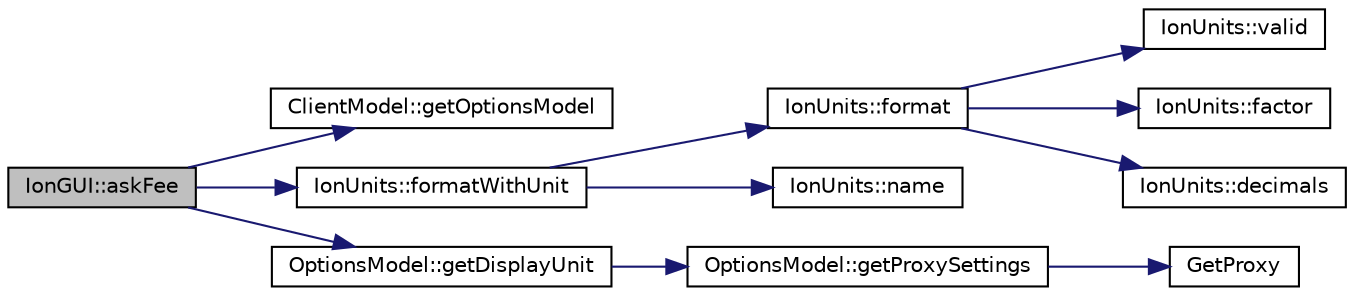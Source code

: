 digraph "IonGUI::askFee"
{
  edge [fontname="Helvetica",fontsize="10",labelfontname="Helvetica",labelfontsize="10"];
  node [fontname="Helvetica",fontsize="10",shape=record];
  rankdir="LR";
  Node150 [label="IonGUI::askFee",height=0.2,width=0.4,color="black", fillcolor="grey75", style="filled", fontcolor="black"];
  Node150 -> Node151 [color="midnightblue",fontsize="10",style="solid",fontname="Helvetica"];
  Node151 [label="ClientModel::getOptionsModel",height=0.2,width=0.4,color="black", fillcolor="white", style="filled",URL="$df/d25/class_client_model.html#ae8da1e2eabfbbcc49a7eed821908bdb6"];
  Node150 -> Node152 [color="midnightblue",fontsize="10",style="solid",fontname="Helvetica"];
  Node152 [label="IonUnits::formatWithUnit",height=0.2,width=0.4,color="black", fillcolor="white", style="filled",URL="$d7/dab/class_ion_units.html#a07052cd4b4b8496b73ffe657432a8624",tooltip="Format as string (with unit) "];
  Node152 -> Node153 [color="midnightblue",fontsize="10",style="solid",fontname="Helvetica"];
  Node153 [label="IonUnits::format",height=0.2,width=0.4,color="black", fillcolor="white", style="filled",URL="$d7/dab/class_ion_units.html#a7cf8cdbd0a24c418ae91b511fac5bee4",tooltip="Format as string. "];
  Node153 -> Node154 [color="midnightblue",fontsize="10",style="solid",fontname="Helvetica"];
  Node154 [label="IonUnits::valid",height=0.2,width=0.4,color="black", fillcolor="white", style="filled",URL="$d7/dab/class_ion_units.html#a23c5b1306ed473dbb2375a6675a2ce13",tooltip="Is unit ID valid? "];
  Node153 -> Node155 [color="midnightblue",fontsize="10",style="solid",fontname="Helvetica"];
  Node155 [label="IonUnits::factor",height=0.2,width=0.4,color="black", fillcolor="white", style="filled",URL="$d7/dab/class_ion_units.html#a210814a200496caf63083ed4abd1bd24",tooltip="Number of Satoshis (1e-8) per unit. "];
  Node153 -> Node156 [color="midnightblue",fontsize="10",style="solid",fontname="Helvetica"];
  Node156 [label="IonUnits::decimals",height=0.2,width=0.4,color="black", fillcolor="white", style="filled",URL="$d7/dab/class_ion_units.html#a5e9c7a5b666b858c171760273c51c9d7",tooltip="Number of decimals left. "];
  Node152 -> Node157 [color="midnightblue",fontsize="10",style="solid",fontname="Helvetica"];
  Node157 [label="IonUnits::name",height=0.2,width=0.4,color="black", fillcolor="white", style="filled",URL="$d7/dab/class_ion_units.html#a5bb4881389b09aeeb0bc235e87e0a42f",tooltip="Short name. "];
  Node150 -> Node158 [color="midnightblue",fontsize="10",style="solid",fontname="Helvetica"];
  Node158 [label="OptionsModel::getDisplayUnit",height=0.2,width=0.4,color="black", fillcolor="white", style="filled",URL="$da/d1f/class_options_model.html#a3b6e4d4ef42be3aaba315b8cd14f468e"];
  Node158 -> Node159 [color="midnightblue",fontsize="10",style="solid",fontname="Helvetica"];
  Node159 [label="OptionsModel::getProxySettings",height=0.2,width=0.4,color="black", fillcolor="white", style="filled",URL="$da/d1f/class_options_model.html#a0fa582a801df3753c2c50840c40bb350"];
  Node159 -> Node160 [color="midnightblue",fontsize="10",style="solid",fontname="Helvetica"];
  Node160 [label="GetProxy",height=0.2,width=0.4,color="black", fillcolor="white", style="filled",URL="$d0/d0e/netbase_8cpp.html#a4e67b39fc1769663260d791d2f4d049d"];
}
